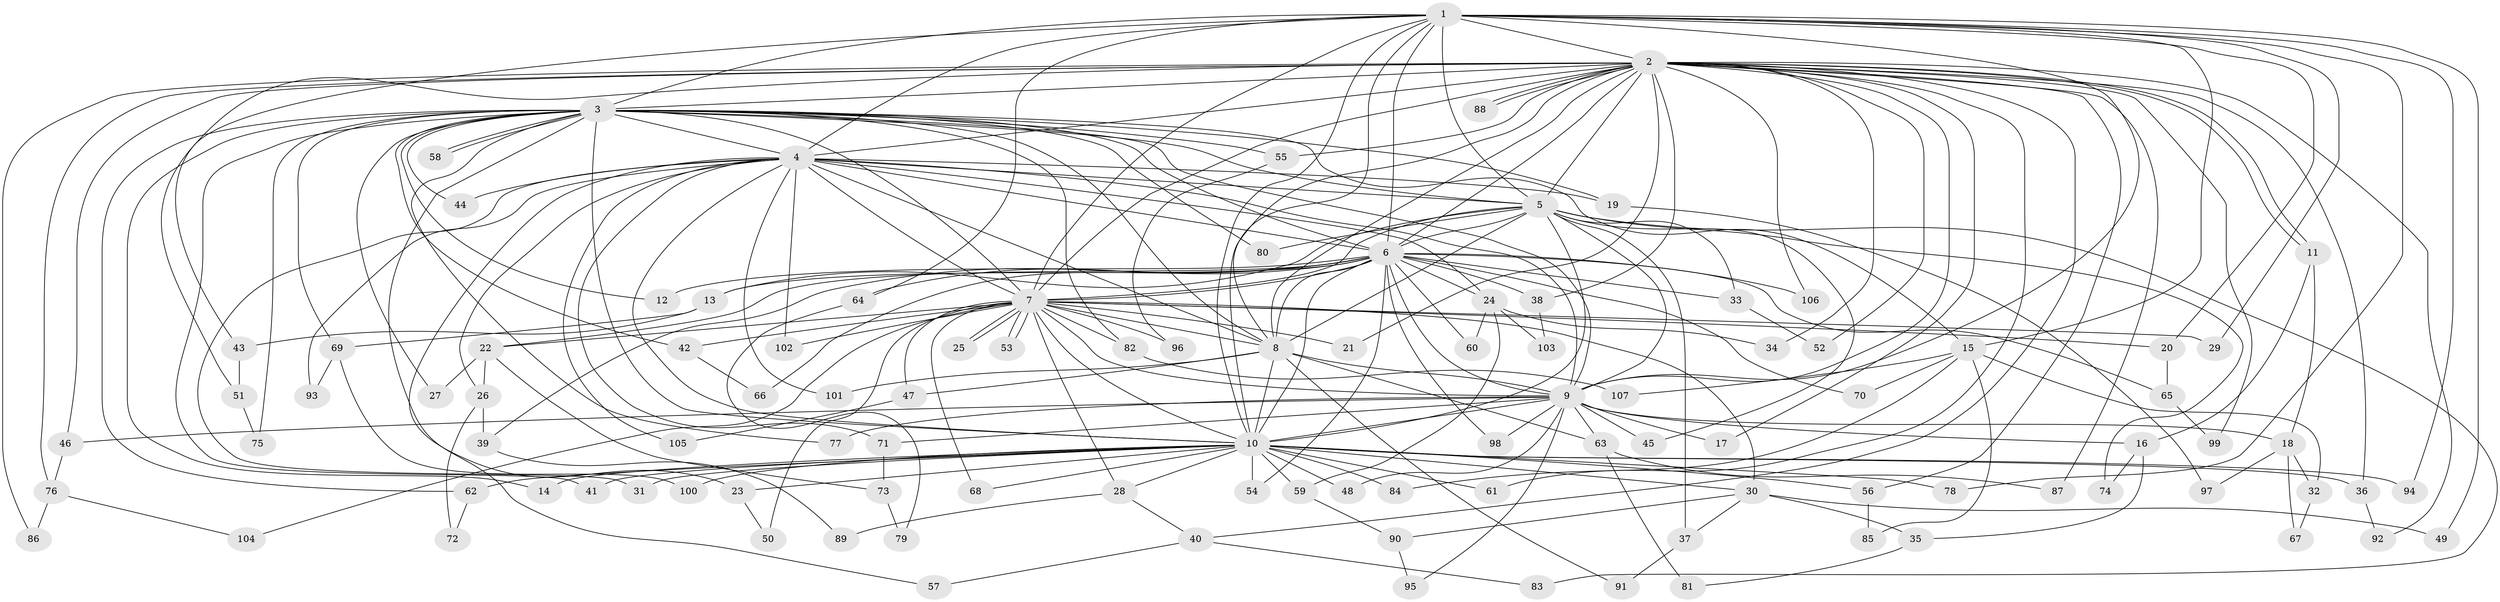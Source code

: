 // coarse degree distribution, {15: 0.02702702702702703, 24: 0.04054054054054054, 37: 0.013513513513513514, 11: 0.013513513513513514, 10: 0.013513513513513514, 4: 0.13513513513513514, 2: 0.43243243243243246, 7: 0.02702702702702703, 5: 0.02702702702702703, 3: 0.24324324324324326, 1: 0.02702702702702703}
// Generated by graph-tools (version 1.1) at 2025/17/03/04/25 18:17:56]
// undirected, 107 vertices, 239 edges
graph export_dot {
graph [start="1"]
  node [color=gray90,style=filled];
  1;
  2;
  3;
  4;
  5;
  6;
  7;
  8;
  9;
  10;
  11;
  12;
  13;
  14;
  15;
  16;
  17;
  18;
  19;
  20;
  21;
  22;
  23;
  24;
  25;
  26;
  27;
  28;
  29;
  30;
  31;
  32;
  33;
  34;
  35;
  36;
  37;
  38;
  39;
  40;
  41;
  42;
  43;
  44;
  45;
  46;
  47;
  48;
  49;
  50;
  51;
  52;
  53;
  54;
  55;
  56;
  57;
  58;
  59;
  60;
  61;
  62;
  63;
  64;
  65;
  66;
  67;
  68;
  69;
  70;
  71;
  72;
  73;
  74;
  75;
  76;
  77;
  78;
  79;
  80;
  81;
  82;
  83;
  84;
  85;
  86;
  87;
  88;
  89;
  90;
  91;
  92;
  93;
  94;
  95;
  96;
  97;
  98;
  99;
  100;
  101;
  102;
  103;
  104;
  105;
  106;
  107;
  1 -- 2;
  1 -- 3;
  1 -- 4;
  1 -- 5;
  1 -- 6;
  1 -- 7;
  1 -- 8;
  1 -- 9;
  1 -- 10;
  1 -- 15;
  1 -- 20;
  1 -- 29;
  1 -- 43;
  1 -- 49;
  1 -- 64;
  1 -- 78;
  1 -- 94;
  2 -- 3;
  2 -- 4;
  2 -- 5;
  2 -- 6;
  2 -- 7;
  2 -- 8;
  2 -- 9;
  2 -- 10;
  2 -- 11;
  2 -- 11;
  2 -- 17;
  2 -- 21;
  2 -- 34;
  2 -- 36;
  2 -- 38;
  2 -- 40;
  2 -- 46;
  2 -- 51;
  2 -- 52;
  2 -- 55;
  2 -- 56;
  2 -- 61;
  2 -- 76;
  2 -- 86;
  2 -- 87;
  2 -- 88;
  2 -- 88;
  2 -- 92;
  2 -- 99;
  2 -- 106;
  3 -- 4;
  3 -- 5;
  3 -- 6;
  3 -- 7;
  3 -- 8;
  3 -- 9;
  3 -- 10;
  3 -- 12;
  3 -- 14;
  3 -- 15;
  3 -- 19;
  3 -- 27;
  3 -- 41;
  3 -- 42;
  3 -- 44;
  3 -- 55;
  3 -- 57;
  3 -- 58;
  3 -- 58;
  3 -- 62;
  3 -- 69;
  3 -- 75;
  3 -- 77;
  3 -- 80;
  3 -- 82;
  4 -- 5;
  4 -- 6;
  4 -- 7;
  4 -- 8;
  4 -- 9;
  4 -- 10;
  4 -- 19;
  4 -- 23;
  4 -- 24;
  4 -- 26;
  4 -- 31;
  4 -- 44;
  4 -- 71;
  4 -- 93;
  4 -- 101;
  4 -- 102;
  4 -- 105;
  5 -- 6;
  5 -- 7;
  5 -- 8;
  5 -- 9;
  5 -- 10;
  5 -- 13;
  5 -- 33;
  5 -- 37;
  5 -- 45;
  5 -- 74;
  5 -- 80;
  5 -- 83;
  6 -- 7;
  6 -- 8;
  6 -- 9;
  6 -- 10;
  6 -- 12;
  6 -- 13;
  6 -- 22;
  6 -- 24;
  6 -- 33;
  6 -- 38;
  6 -- 39;
  6 -- 54;
  6 -- 60;
  6 -- 64;
  6 -- 65;
  6 -- 66;
  6 -- 70;
  6 -- 98;
  6 -- 106;
  7 -- 8;
  7 -- 9;
  7 -- 10;
  7 -- 20;
  7 -- 21;
  7 -- 22;
  7 -- 25;
  7 -- 25;
  7 -- 28;
  7 -- 29;
  7 -- 30;
  7 -- 42;
  7 -- 47;
  7 -- 50;
  7 -- 53;
  7 -- 53;
  7 -- 68;
  7 -- 82;
  7 -- 96;
  7 -- 102;
  7 -- 104;
  8 -- 9;
  8 -- 10;
  8 -- 47;
  8 -- 63;
  8 -- 91;
  8 -- 101;
  9 -- 10;
  9 -- 16;
  9 -- 17;
  9 -- 18;
  9 -- 45;
  9 -- 46;
  9 -- 48;
  9 -- 63;
  9 -- 71;
  9 -- 77;
  9 -- 95;
  9 -- 98;
  10 -- 14;
  10 -- 23;
  10 -- 28;
  10 -- 30;
  10 -- 31;
  10 -- 36;
  10 -- 41;
  10 -- 48;
  10 -- 54;
  10 -- 56;
  10 -- 59;
  10 -- 61;
  10 -- 62;
  10 -- 68;
  10 -- 78;
  10 -- 84;
  10 -- 94;
  10 -- 100;
  11 -- 16;
  11 -- 18;
  13 -- 43;
  13 -- 69;
  15 -- 32;
  15 -- 70;
  15 -- 84;
  15 -- 85;
  15 -- 107;
  16 -- 35;
  16 -- 74;
  18 -- 32;
  18 -- 67;
  18 -- 97;
  19 -- 97;
  20 -- 65;
  22 -- 26;
  22 -- 27;
  22 -- 73;
  23 -- 50;
  24 -- 34;
  24 -- 59;
  24 -- 60;
  24 -- 103;
  26 -- 39;
  26 -- 72;
  28 -- 40;
  28 -- 89;
  30 -- 35;
  30 -- 37;
  30 -- 49;
  30 -- 90;
  32 -- 67;
  33 -- 52;
  35 -- 81;
  36 -- 92;
  37 -- 91;
  38 -- 103;
  39 -- 89;
  40 -- 57;
  40 -- 83;
  42 -- 66;
  43 -- 51;
  46 -- 76;
  47 -- 105;
  51 -- 75;
  55 -- 96;
  56 -- 85;
  59 -- 90;
  62 -- 72;
  63 -- 81;
  63 -- 87;
  64 -- 79;
  65 -- 99;
  69 -- 93;
  69 -- 100;
  71 -- 73;
  73 -- 79;
  76 -- 86;
  76 -- 104;
  82 -- 107;
  90 -- 95;
}
